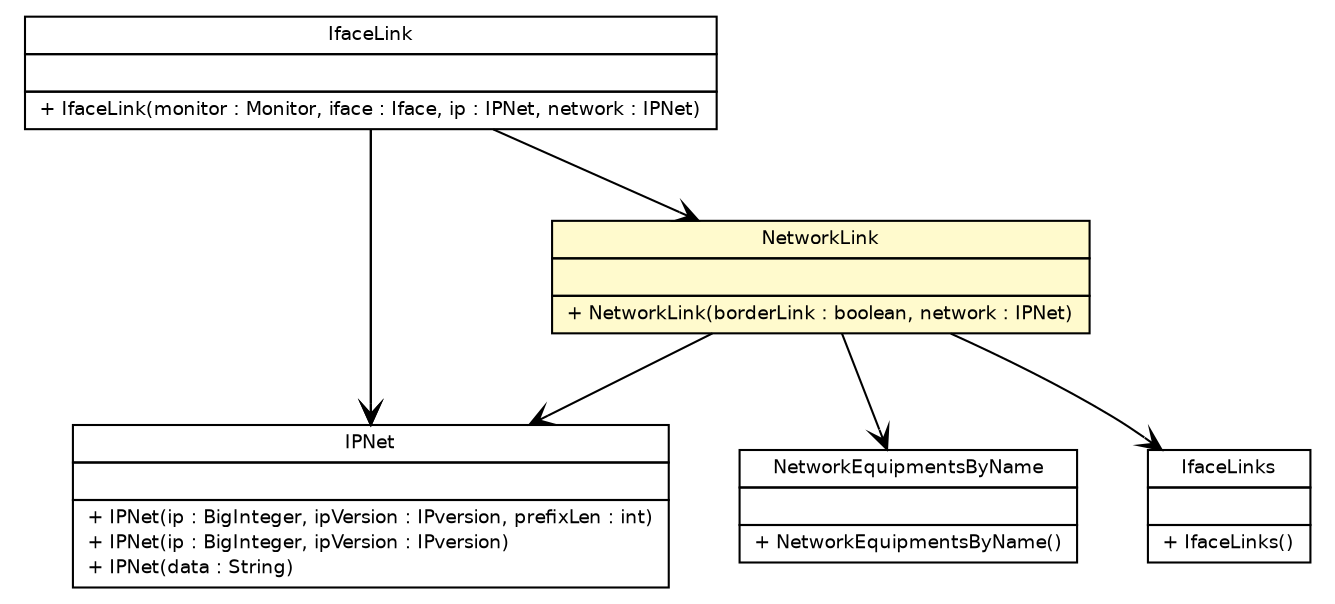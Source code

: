#!/usr/local/bin/dot
#
# Class diagram 
# Generated by UmlGraph version 4.6 (http://www.spinellis.gr/sw/umlgraph)
#

digraph G {
	edge [fontname="Helvetica",fontsize=10,labelfontname="Helvetica",labelfontsize=10];
	node [fontname="Helvetica",fontsize=10,shape=plaintext];
	// fr.univrennes1.cri.jtacl.lib.ip.IPNet
	c9576 [label=<<table border="0" cellborder="1" cellspacing="0" cellpadding="2" port="p" href="../../lib/ip/IPNet.html">
		<tr><td><table border="0" cellspacing="0" cellpadding="1">
			<tr><td> IPNet </td></tr>
		</table></td></tr>
		<tr><td><table border="0" cellspacing="0" cellpadding="1">
			<tr><td align="left">  </td></tr>
		</table></td></tr>
		<tr><td><table border="0" cellspacing="0" cellpadding="1">
			<tr><td align="left"> + IPNet(ip : BigInteger, ipVersion : IPversion, prefixLen : int) </td></tr>
			<tr><td align="left"> + IPNet(ip : BigInteger, ipVersion : IPversion) </td></tr>
			<tr><td align="left"> + IPNet(data : String) </td></tr>
		</table></td></tr>
		</table>>, fontname="Helvetica", fontcolor="black", fontsize=9.0];
	// fr.univrennes1.cri.jtacl.core.network.NetworkEquipmentsByName
	c9612 [label=<<table border="0" cellborder="1" cellspacing="0" cellpadding="2" port="p" href="../network/NetworkEquipmentsByName.html">
		<tr><td><table border="0" cellspacing="0" cellpadding="1">
			<tr><td> NetworkEquipmentsByName </td></tr>
		</table></td></tr>
		<tr><td><table border="0" cellspacing="0" cellpadding="1">
			<tr><td align="left">  </td></tr>
		</table></td></tr>
		<tr><td><table border="0" cellspacing="0" cellpadding="1">
			<tr><td align="left"> + NetworkEquipmentsByName() </td></tr>
		</table></td></tr>
		</table>>, fontname="Helvetica", fontcolor="black", fontsize=9.0];
	// fr.univrennes1.cri.jtacl.core.network.IfaceLinks
	c9613 [label=<<table border="0" cellborder="1" cellspacing="0" cellpadding="2" port="p" href="../network/IfaceLinks.html">
		<tr><td><table border="0" cellspacing="0" cellpadding="1">
			<tr><td> IfaceLinks </td></tr>
		</table></td></tr>
		<tr><td><table border="0" cellspacing="0" cellpadding="1">
			<tr><td align="left">  </td></tr>
		</table></td></tr>
		<tr><td><table border="0" cellspacing="0" cellpadding="1">
			<tr><td align="left"> + IfaceLinks() </td></tr>
		</table></td></tr>
		</table>>, fontname="Helvetica", fontcolor="black", fontsize=9.0];
	// fr.univrennes1.cri.jtacl.core.network.IfaceLink
	c9617 [label=<<table border="0" cellborder="1" cellspacing="0" cellpadding="2" port="p" href="../network/IfaceLink.html">
		<tr><td><table border="0" cellspacing="0" cellpadding="1">
			<tr><td> IfaceLink </td></tr>
		</table></td></tr>
		<tr><td><table border="0" cellspacing="0" cellpadding="1">
			<tr><td align="left">  </td></tr>
		</table></td></tr>
		<tr><td><table border="0" cellspacing="0" cellpadding="1">
			<tr><td align="left"> + IfaceLink(monitor : Monitor, iface : Iface, ip : IPNet, network : IPNet) </td></tr>
		</table></td></tr>
		</table>>, fontname="Helvetica", fontcolor="black", fontsize=9.0];
	// fr.univrennes1.cri.jtacl.core.topology.NetworkLink
	c9621 [label=<<table border="0" cellborder="1" cellspacing="0" cellpadding="2" port="p" bgcolor="lemonChiffon" href="./NetworkLink.html">
		<tr><td><table border="0" cellspacing="0" cellpadding="1">
			<tr><td> NetworkLink </td></tr>
		</table></td></tr>
		<tr><td><table border="0" cellspacing="0" cellpadding="1">
			<tr><td align="left">  </td></tr>
		</table></td></tr>
		<tr><td><table border="0" cellspacing="0" cellpadding="1">
			<tr><td align="left"> + NetworkLink(borderLink : boolean, network : IPNet) </td></tr>
		</table></td></tr>
		</table>>, fontname="Helvetica", fontcolor="black", fontsize=9.0];
	// fr.univrennes1.cri.jtacl.core.network.IfaceLink NAVASSOC fr.univrennes1.cri.jtacl.lib.ip.IPNet
	c9617:p -> c9576:p [taillabel="", label="", headlabel="", fontname="Helvetica", fontcolor="black", fontsize=10.0, color="black", arrowhead=open];
	// fr.univrennes1.cri.jtacl.core.network.IfaceLink NAVASSOC fr.univrennes1.cri.jtacl.lib.ip.IPNet
	c9617:p -> c9576:p [taillabel="", label="", headlabel="", fontname="Helvetica", fontcolor="black", fontsize=10.0, color="black", arrowhead=open];
	// fr.univrennes1.cri.jtacl.core.network.IfaceLink NAVASSOC fr.univrennes1.cri.jtacl.core.topology.NetworkLink
	c9617:p -> c9621:p [taillabel="", label="", headlabel="", fontname="Helvetica", fontcolor="black", fontsize=10.0, color="black", arrowhead=open];
	// fr.univrennes1.cri.jtacl.core.topology.NetworkLink NAVASSOC fr.univrennes1.cri.jtacl.lib.ip.IPNet
	c9621:p -> c9576:p [taillabel="", label="", headlabel="", fontname="Helvetica", fontcolor="black", fontsize=10.0, color="black", arrowhead=open];
	// fr.univrennes1.cri.jtacl.core.topology.NetworkLink NAVASSOC fr.univrennes1.cri.jtacl.core.network.IfaceLinks
	c9621:p -> c9613:p [taillabel="", label="", headlabel="", fontname="Helvetica", fontcolor="black", fontsize=10.0, color="black", arrowhead=open];
	// fr.univrennes1.cri.jtacl.core.topology.NetworkLink NAVASSOC fr.univrennes1.cri.jtacl.core.network.NetworkEquipmentsByName
	c9621:p -> c9612:p [taillabel="", label="", headlabel="", fontname="Helvetica", fontcolor="black", fontsize=10.0, color="black", arrowhead=open];
}

